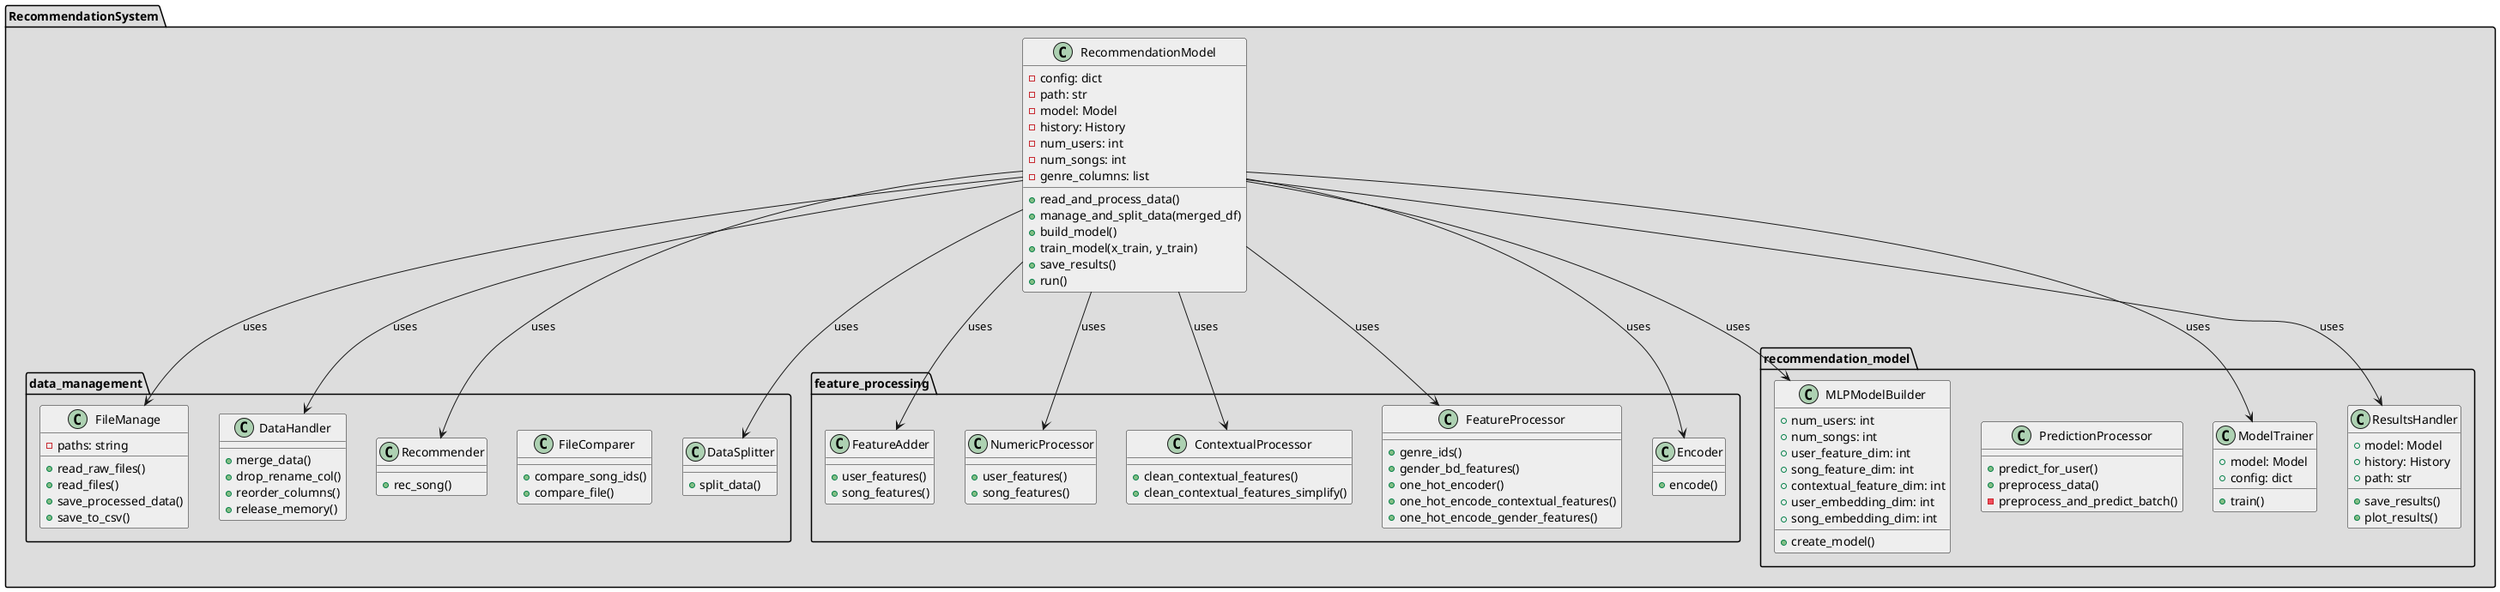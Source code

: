 @startuml RecommendationSystem
!define RECTANGLE class
skinparam packageBackgroundColor #DDDDDD
skinparam classBackgroundColor #EEEEEE

package "RecommendationSystem" {
    
    RECTANGLE RecommendationModel {
        -config: dict
        -path: str
        -model: Model
        -history: History
        -num_users: int
        -num_songs: int
        -genre_columns: list

        +read_and_process_data()
        +manage_and_split_data(merged_df)
        +build_model()
        +train_model(x_train, y_train)
        +save_results()
        +run()
    }

    package "data_management" {
        RECTANGLE FileManage {
            -paths: string
            +read_raw_files()
            +read_files()
            +save_processed_data()
            +save_to_csv()
        }
        RECTANGLE FileComparer {
            +compare_song_ids()
            +compare_file()
        }
        RECTANGLE DataHandler {
            +merge_data()
            +drop_rename_col()
            +reorder_columns()
            +release_memory()
        }
        RECTANGLE Recommender {
            +rec_song()
        }
        RECTANGLE DataSplitter {
            +split_data()
        }

    }

    package "feature_processing" {
        RECTANGLE FeatureAdder {
            +user_features()
            +song_features()
        }
        RECTANGLE NumericProcessor {
            +user_features()
            +song_features()
        }
        RECTANGLE ContextualProcessor {
            +clean_contextual_features()
            +clean_contextual_features_simplify()
        }
        RECTANGLE FeatureProcessor {
            +genre_ids()
            +gender_bd_features()
            +one_hot_encoder()
            +one_hot_encode_contextual_features()
            +one_hot_encode_gender_features()
        }
        RECTANGLE Encoder {
            +encode()
        }
    }

    package "recommendation_model" {
        class MLPModelBuilder {
            +num_users: int
            +num_songs: int
            +user_feature_dim: int
            +song_feature_dim: int
            +contextual_feature_dim: int
            +user_embedding_dim: int
            +song_embedding_dim: int
            +create_model()
        }

        class ModelTrainer {
            +model: Model
            +config: dict
            +train()
        }

        class PredictionProcessor {
            +predict_for_user()
            +preprocess_data()
            -preprocess_and_predict_batch()
        }

        class ResultsHandler {
            +model: Model
            +history: History
            +path: str
            +save_results()
            +plot_results()
        }
    }
}

RecommendationModel --> FileManage : uses
RecommendationModel --> DataHandler : uses
RecommendationModel --> Recommender : uses
RecommendationModel --> DataSplitter : uses
RecommendationModel --> FeatureAdder : uses
RecommendationModel --> NumericProcessor : uses
RecommendationModel --> ContextualProcessor : uses
RecommendationModel --> FeatureProcessor : uses
RecommendationModel --> Encoder : uses
RecommendationModel --> MLPModelBuilder : uses
RecommendationModel --> ModelTrainer : uses
RecommendationModel --> ResultsHandler : uses

@enduml

